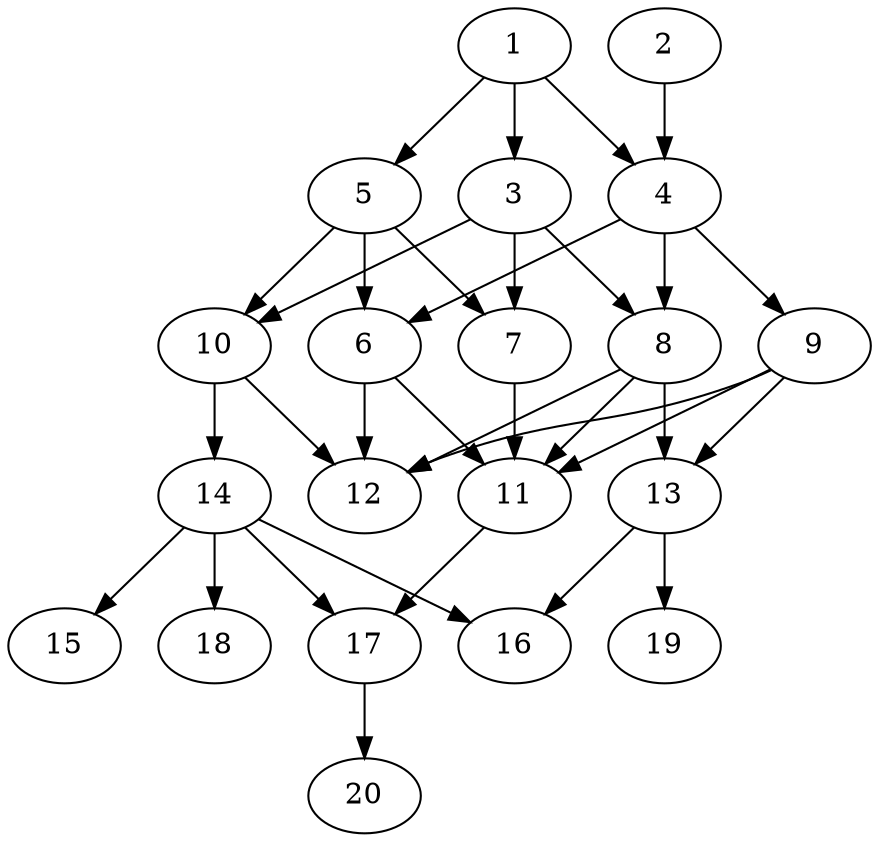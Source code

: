 // DAG automatically generated by daggen at Tue Aug  6 16:20:30 2019
// ./daggen --dot -n 20 --ccr 0.3 --fat 0.5 --regular 0.5 --density 0.7 --mindata 5242880 --maxdata 52428800 
digraph G {
  1 [size="159255893", alpha="0.03", expect_size="47776768"] 
  1 -> 3 [size ="47776768"]
  1 -> 4 [size ="47776768"]
  1 -> 5 [size ="47776768"]
  2 [size="87712427", alpha="0.18", expect_size="26313728"] 
  2 -> 4 [size ="26313728"]
  3 [size="77056000", alpha="0.06", expect_size="23116800"] 
  3 -> 7 [size ="23116800"]
  3 -> 8 [size ="23116800"]
  3 -> 10 [size ="23116800"]
  4 [size="143158613", alpha="0.10", expect_size="42947584"] 
  4 -> 6 [size ="42947584"]
  4 -> 8 [size ="42947584"]
  4 -> 9 [size ="42947584"]
  5 [size="38331733", alpha="0.20", expect_size="11499520"] 
  5 -> 6 [size ="11499520"]
  5 -> 7 [size ="11499520"]
  5 -> 10 [size ="11499520"]
  6 [size="114558293", alpha="0.08", expect_size="34367488"] 
  6 -> 11 [size ="34367488"]
  6 -> 12 [size ="34367488"]
  7 [size="54930773", alpha="0.17", expect_size="16479232"] 
  7 -> 11 [size ="16479232"]
  8 [size="56787627", alpha="0.05", expect_size="17036288"] 
  8 -> 11 [size ="17036288"]
  8 -> 12 [size ="17036288"]
  8 -> 13 [size ="17036288"]
  9 [size="21405013", alpha="0.13", expect_size="6421504"] 
  9 -> 11 [size ="6421504"]
  9 -> 12 [size ="6421504"]
  9 -> 13 [size ="6421504"]
  10 [size="168277333", alpha="0.12", expect_size="50483200"] 
  10 -> 12 [size ="50483200"]
  10 -> 14 [size ="50483200"]
  11 [size="38249813", alpha="0.10", expect_size="11474944"] 
  11 -> 17 [size ="11474944"]
  12 [size="63771307", alpha="0.09", expect_size="19131392"] 
  13 [size="51049813", alpha="0.19", expect_size="15314944"] 
  13 -> 16 [size ="15314944"]
  13 -> 19 [size ="15314944"]
  14 [size="94747307", alpha="0.13", expect_size="28424192"] 
  14 -> 15 [size ="28424192"]
  14 -> 16 [size ="28424192"]
  14 -> 17 [size ="28424192"]
  14 -> 18 [size ="28424192"]
  15 [size="171564373", alpha="0.20", expect_size="51469312"] 
  16 [size="170209280", alpha="0.06", expect_size="51062784"] 
  17 [size="75881813", alpha="0.10", expect_size="22764544"] 
  17 -> 20 [size ="22764544"]
  18 [size="50472960", alpha="0.05", expect_size="15141888"] 
  19 [size="90821973", alpha="0.04", expect_size="27246592"] 
  20 [size="31907840", alpha="0.16", expect_size="9572352"] 
}
